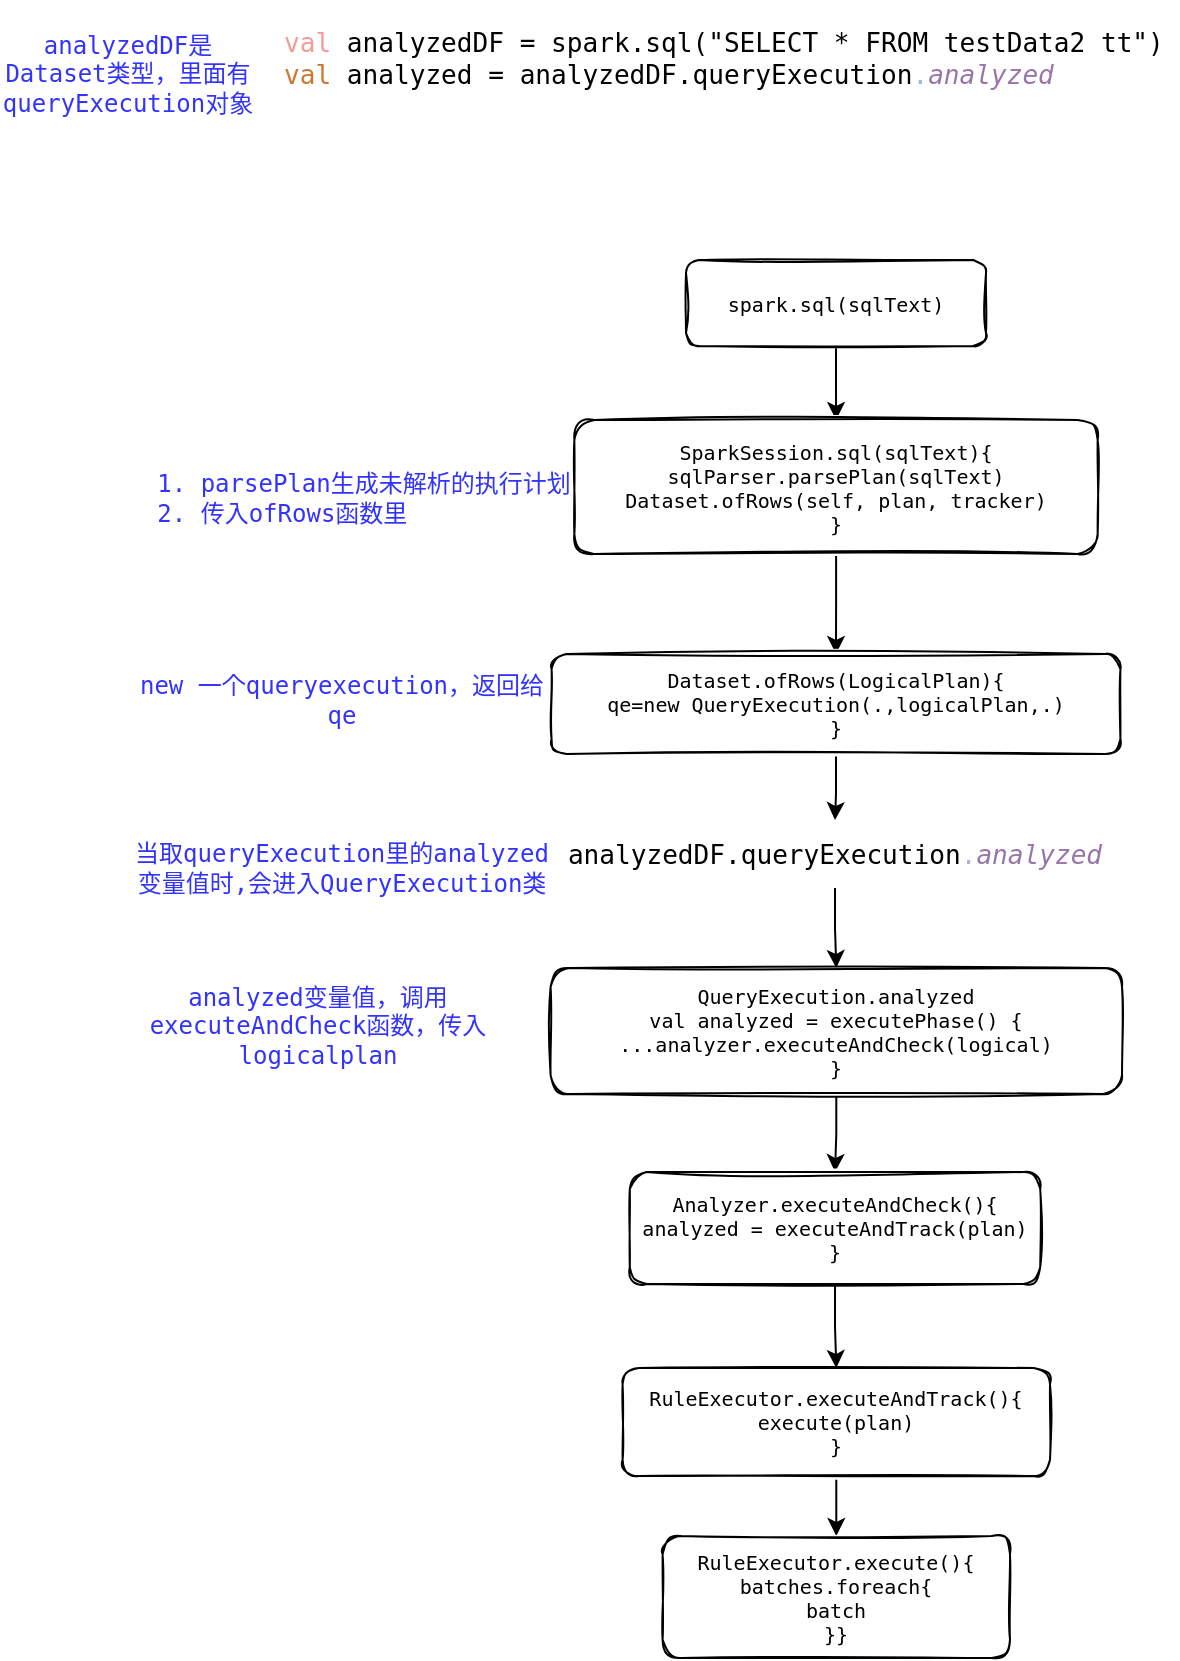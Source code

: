 <mxfile version="17.4.6" type="github">
  <diagram id="ckziBtfAwVjLUEk3HTnu" name="Page-1">
    <mxGraphModel dx="2207" dy="768" grid="0" gridSize="10" guides="1" tooltips="1" connect="1" arrows="1" fold="1" page="1" pageScale="1" pageWidth="827" pageHeight="1169" math="0" shadow="0">
      <root>
        <mxCell id="0" />
        <mxCell id="1" parent="0" />
        <mxCell id="jTQS1fCiy9Y_mt8qG9e6-1" value="&lt;pre style=&quot;font-size: 9.8pt&quot;&gt;&lt;font color=&quot;#f19c99&quot;&gt;val&lt;/font&gt; analyzedDF = spark.sql(&quot;SELECT * FROM testData2 tt&quot;)&lt;br&gt;&lt;span style=&quot;color: rgb(204 , 120 , 50)&quot;&gt;val &lt;/span&gt;analyzed = analyzedDF.queryExecution&lt;span style=&quot;color: rgb(169 , 183 , 198)&quot;&gt;.&lt;span style=&quot;color: #9876aa ; font-style: italic&quot;&gt;analyzed&lt;/span&gt;&lt;/span&gt;&lt;/pre&gt;&lt;pre style=&quot;font-size: 9.8pt&quot;&gt;&lt;span style=&quot;color: rgb(169 , 183 , 198)&quot;&gt;&lt;span style=&quot;color: #9876aa ; font-style: italic&quot;&gt;&lt;br&gt;&lt;/span&gt;&lt;/span&gt;&lt;/pre&gt;" style="text;html=1;strokeColor=none;fillColor=none;align=left;verticalAlign=middle;whiteSpace=wrap;rounded=0;labelBackgroundColor=none;fontColor=#000000;fontFamily=jetbrains mono&quot;, monospace;" parent="1" vertex="1">
          <mxGeometry x="-100" y="135" width="449" height="59" as="geometry" />
        </mxCell>
        <mxCell id="uQ7kgvdbSzGH_BTh4Y6S-5" value="" style="edgeStyle=orthogonalEdgeStyle;rounded=0;orthogonalLoop=1;jettySize=auto;html=1;fontFamily=Helvetica;fontSize=12;fontColor=default;" edge="1" parent="1" source="uQ7kgvdbSzGH_BTh4Y6S-1" target="uQ7kgvdbSzGH_BTh4Y6S-4">
          <mxGeometry relative="1" as="geometry" />
        </mxCell>
        <mxCell id="uQ7kgvdbSzGH_BTh4Y6S-1" value="spark.sql(sqlText)" style="rounded=1;sketch=1;glass=0;shadow=0;fontColor=default;labelBackgroundColor=none;fontFamily=jetbrains mono&quot;, monospace;fontSize=10;html=1;whiteSpace=wrap;" vertex="1" parent="1">
          <mxGeometry x="103" y="251" width="150" height="43" as="geometry" />
        </mxCell>
        <mxCell id="uQ7kgvdbSzGH_BTh4Y6S-9" value="" style="edgeStyle=orthogonalEdgeStyle;rounded=0;orthogonalLoop=1;jettySize=auto;html=1;fontFamily=jetbrains mono&quot;, monospace;fontSize=12;fontColor=default;" edge="1" parent="1" source="uQ7kgvdbSzGH_BTh4Y6S-4" target="uQ7kgvdbSzGH_BTh4Y6S-8">
          <mxGeometry relative="1" as="geometry" />
        </mxCell>
        <mxCell id="uQ7kgvdbSzGH_BTh4Y6S-4" value="SparkSession.sql(sqlText){&lt;br&gt;sqlParser.parsePlan(sqlText)&lt;br&gt;Dataset.ofRows(self, plan, tracker)&lt;br&gt;}" style="rounded=1;sketch=1;glass=0;shadow=0;fontFamily=jetbrains mono&quot;, monospace;fontSize=10;spacing=0;verticalAlign=middle;fontColor=default;labelBackgroundColor=none;html=1;whiteSpace=wrap;" vertex="1" parent="1">
          <mxGeometry x="47.17" y="331" width="261.66" height="67" as="geometry" />
        </mxCell>
        <mxCell id="uQ7kgvdbSzGH_BTh4Y6S-14" value="" style="edgeStyle=orthogonalEdgeStyle;rounded=0;orthogonalLoop=1;jettySize=auto;html=1;fontFamily=jetbrains mono&quot;, monospace;fontSize=12;fontColor=#3333FF;" edge="1" parent="1" source="uQ7kgvdbSzGH_BTh4Y6S-8" target="uQ7kgvdbSzGH_BTh4Y6S-13">
          <mxGeometry relative="1" as="geometry" />
        </mxCell>
        <mxCell id="uQ7kgvdbSzGH_BTh4Y6S-8" value="Dataset.ofRows(LogicalPlan){&lt;br&gt;qe=new QueryExecution(.,logicalPlan,.)&lt;br&gt;}" style="rounded=1;sketch=1;glass=0;shadow=0;fontFamily=jetbrains mono&quot;, monospace;fontSize=10;spacing=0;verticalAlign=middle;fontColor=default;labelBackgroundColor=none;html=1;whiteSpace=wrap;" vertex="1" parent="1">
          <mxGeometry x="35.8" y="448" width="284.41" height="50" as="geometry" />
        </mxCell>
        <mxCell id="uQ7kgvdbSzGH_BTh4Y6S-10" value="analyzedDF是Dataset类型，里面有queryExecution对象" style="text;html=1;strokeColor=none;fillColor=none;align=center;verticalAlign=middle;whiteSpace=wrap;rounded=0;shadow=0;glass=0;labelBackgroundColor=none;sketch=1;fontFamily=jetbrains mono&quot;, monospace;fontSize=12;fontColor=#3333FF;" vertex="1" parent="1">
          <mxGeometry x="-240" y="127" width="128" height="61" as="geometry" />
        </mxCell>
        <mxCell id="uQ7kgvdbSzGH_BTh4Y6S-11" value="1. parsePlan生成未解析的执行计划&lt;br&gt;&lt;div style=&quot;text-align: left&quot;&gt;&lt;span style=&quot;font-family: , &amp;#34;blinkmacsystemfont&amp;#34; , &amp;#34;segoe ui variable&amp;#34; , &amp;#34;segoe ui&amp;#34; , , , &amp;#34;helvetica&amp;#34; , &amp;#34;arial&amp;#34; , sans-serif , &amp;#34;apple color emoji&amp;#34; , &amp;#34;segoe ui emoji&amp;#34;&quot;&gt;2. 传入ofRows函数里&lt;/span&gt;&lt;/div&gt;" style="text;html=1;strokeColor=none;fillColor=none;align=center;verticalAlign=middle;whiteSpace=wrap;rounded=0;shadow=0;glass=0;labelBackgroundColor=none;sketch=1;fontFamily=jetbrains mono&quot;, monospace;fontSize=12;fontColor=#3333FF;" vertex="1" parent="1">
          <mxGeometry x="-162.83" y="339" width="210" height="61" as="geometry" />
        </mxCell>
        <mxCell id="uQ7kgvdbSzGH_BTh4Y6S-12" value="new 一个queryexecution，返回给qe" style="text;html=1;strokeColor=none;fillColor=none;align=center;verticalAlign=middle;whiteSpace=wrap;rounded=0;shadow=0;glass=0;labelBackgroundColor=none;sketch=1;fontFamily=jetbrains mono&quot;, monospace;fontSize=12;fontColor=#3333FF;" vertex="1" parent="1">
          <mxGeometry x="-174.2" y="440" width="210" height="61" as="geometry" />
        </mxCell>
        <mxCell id="uQ7kgvdbSzGH_BTh4Y6S-17" value="" style="edgeStyle=orthogonalEdgeStyle;rounded=0;orthogonalLoop=1;jettySize=auto;html=1;fontFamily=jetbrains mono&quot;, monospace;fontSize=12;fontColor=#3333FF;" edge="1" parent="1" source="uQ7kgvdbSzGH_BTh4Y6S-13" target="uQ7kgvdbSzGH_BTh4Y6S-16">
          <mxGeometry relative="1" as="geometry" />
        </mxCell>
        <mxCell id="uQ7kgvdbSzGH_BTh4Y6S-13" value="&lt;pre style=&quot;color: rgb(0 , 0 , 0) ; text-align: left ; font-size: 9.8pt&quot;&gt;analyzedDF.queryExecution&lt;span style=&quot;color: rgb(169 , 183 , 198)&quot;&gt;.&lt;span style=&quot;color: rgb(152 , 118 , 170) ; font-style: italic&quot;&gt;analyzed&lt;/span&gt;&lt;/span&gt;&lt;/pre&gt;" style="text;html=1;strokeColor=none;fillColor=none;align=center;verticalAlign=middle;whiteSpace=wrap;rounded=0;shadow=0;glass=0;labelBackgroundColor=none;sketch=1;fontFamily=jetbrains mono&quot;, monospace;fontSize=12;fontColor=#3333FF;" vertex="1" parent="1">
          <mxGeometry x="6" y="531" width="343" height="34" as="geometry" />
        </mxCell>
        <mxCell id="uQ7kgvdbSzGH_BTh4Y6S-15" value="当取queryExecution里的analyzed变量值时,会进入QueryExecution类" style="text;html=1;strokeColor=none;fillColor=none;align=center;verticalAlign=middle;whiteSpace=wrap;rounded=0;shadow=0;glass=0;labelBackgroundColor=none;sketch=1;fontFamily=jetbrains mono&quot;, monospace;fontSize=12;fontColor=#3333FF;" vertex="1" parent="1">
          <mxGeometry x="-174.2" y="524" width="210" height="61" as="geometry" />
        </mxCell>
        <mxCell id="uQ7kgvdbSzGH_BTh4Y6S-20" value="" style="edgeStyle=orthogonalEdgeStyle;rounded=0;orthogonalLoop=1;jettySize=auto;html=1;fontFamily=jetbrains mono&quot;, monospace;fontSize=10;fontColor=#3333FF;" edge="1" parent="1" source="uQ7kgvdbSzGH_BTh4Y6S-16" target="uQ7kgvdbSzGH_BTh4Y6S-19">
          <mxGeometry relative="1" as="geometry" />
        </mxCell>
        <mxCell id="uQ7kgvdbSzGH_BTh4Y6S-16" value="QueryExecution.analyzed&lt;br&gt;val analyzed = executePhase() {&lt;br&gt;...analyzer.executeAndCheck(logical)&lt;br&gt;}" style="rounded=1;sketch=1;glass=0;shadow=0;fontFamily=jetbrains mono&quot;, monospace;fontSize=10;spacing=0;verticalAlign=middle;fontColor=default;labelBackgroundColor=none;html=1;whiteSpace=wrap;" vertex="1" parent="1">
          <mxGeometry x="35.3" y="605" width="285.7" height="63" as="geometry" />
        </mxCell>
        <mxCell id="uQ7kgvdbSzGH_BTh4Y6S-18" value="analyzed变量值，调用executeAndCheck函数，传入logicalplan" style="text;html=1;strokeColor=none;fillColor=none;align=center;verticalAlign=middle;whiteSpace=wrap;rounded=0;shadow=0;glass=0;labelBackgroundColor=none;sketch=1;fontFamily=jetbrains mono&quot;, monospace;fontSize=12;fontColor=#3333FF;" vertex="1" parent="1">
          <mxGeometry x="-197" y="605" width="232.3" height="57" as="geometry" />
        </mxCell>
        <mxCell id="uQ7kgvdbSzGH_BTh4Y6S-22" value="" style="edgeStyle=orthogonalEdgeStyle;rounded=0;orthogonalLoop=1;jettySize=auto;html=1;fontFamily=jetbrains mono&quot;, monospace;fontSize=10;fontColor=#3333FF;" edge="1" parent="1" source="uQ7kgvdbSzGH_BTh4Y6S-19" target="uQ7kgvdbSzGH_BTh4Y6S-21">
          <mxGeometry relative="1" as="geometry" />
        </mxCell>
        <mxCell id="uQ7kgvdbSzGH_BTh4Y6S-19" value="Analyzer.executeAndCheck(){&lt;br&gt;analyzed = executeAndTrack(plan)&lt;br&gt;}" style="rounded=1;sketch=1;glass=0;shadow=0;fontFamily=jetbrains mono&quot;, monospace;fontSize=10;spacing=0;verticalAlign=middle;fontColor=default;labelBackgroundColor=none;html=1;whiteSpace=wrap;" vertex="1" parent="1">
          <mxGeometry x="74.9" y="707" width="205.2" height="56" as="geometry" />
        </mxCell>
        <mxCell id="uQ7kgvdbSzGH_BTh4Y6S-24" value="" style="edgeStyle=orthogonalEdgeStyle;rounded=0;orthogonalLoop=1;jettySize=auto;html=1;fontFamily=jetbrains mono&quot;, monospace;fontSize=10;fontColor=#3333FF;" edge="1" parent="1" source="uQ7kgvdbSzGH_BTh4Y6S-21" target="uQ7kgvdbSzGH_BTh4Y6S-23">
          <mxGeometry relative="1" as="geometry" />
        </mxCell>
        <mxCell id="uQ7kgvdbSzGH_BTh4Y6S-21" value="RuleExecutor.executeAndTrack(){&lt;br&gt;execute(plan)&lt;br&gt;}" style="rounded=1;sketch=1;glass=0;shadow=0;fontFamily=jetbrains mono&quot;, monospace;fontSize=10;spacing=0;verticalAlign=middle;fontColor=default;labelBackgroundColor=none;html=1;whiteSpace=wrap;" vertex="1" parent="1">
          <mxGeometry x="71.3" y="805" width="213.7" height="54" as="geometry" />
        </mxCell>
        <mxCell id="uQ7kgvdbSzGH_BTh4Y6S-23" value="RuleExecutor.execute(){&lt;br&gt;batches.foreach{&lt;br&gt;batch&lt;br&gt;}}" style="rounded=1;sketch=1;glass=0;shadow=0;fontFamily=jetbrains mono&quot;, monospace;fontSize=10;spacing=0;verticalAlign=middle;fontColor=default;labelBackgroundColor=none;html=1;whiteSpace=wrap;" vertex="1" parent="1">
          <mxGeometry x="91.3" y="889" width="173.7" height="61" as="geometry" />
        </mxCell>
      </root>
    </mxGraphModel>
  </diagram>
</mxfile>
